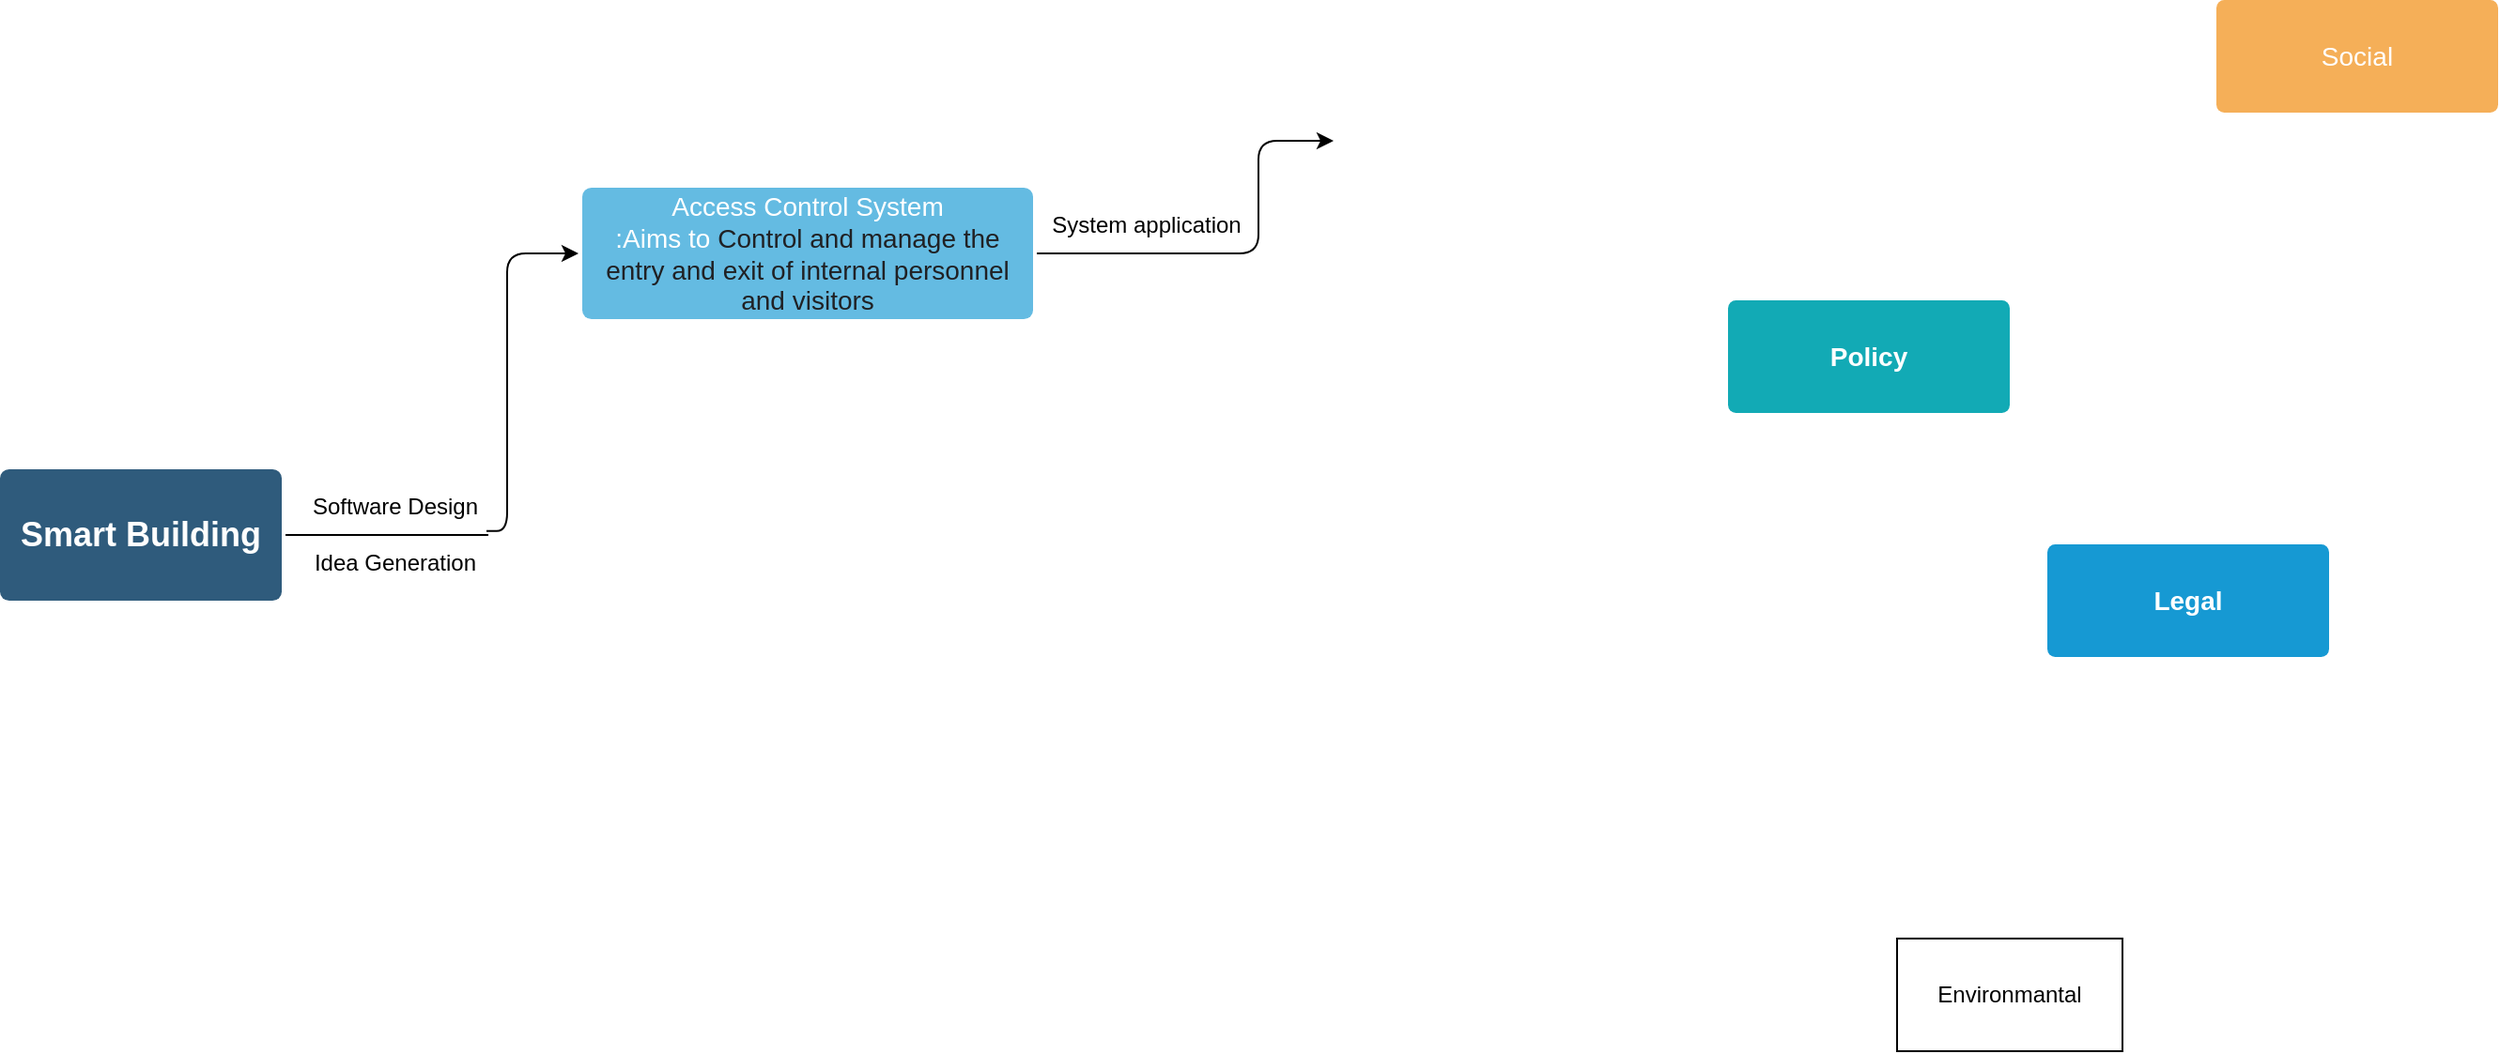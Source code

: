 <mxfile version="13.10.0" type="github">
  <diagram id="6a731a19-8d31-9384-78a2-239565b7b9f0" name="Page-1">
    <mxGraphModel dx="2044" dy="938" grid="1" gridSize="10" guides="1" tooltips="1" connect="1" arrows="1" fold="1" page="1" pageScale="1" pageWidth="1169" pageHeight="827" background="#ffffff" math="0" shadow="0">
      <root>
        <mxCell id="0" />
        <mxCell id="1" parent="0" />
        <mxCell id="1749" value="&lt;font style=&quot;font-size: 18px&quot;&gt;Smart Building&lt;/font&gt;" style="rounded=1;whiteSpace=wrap;html=1;shadow=0;labelBackgroundColor=none;strokeColor=none;strokeWidth=3;fillColor=#2F5B7C;fontFamily=Helvetica;fontSize=16;fontColor=#FFFFFF;align=center;fontStyle=1;spacing=5;arcSize=7;perimeterSpacing=2;" parent="1" vertex="1">
          <mxGeometry x="60" y="330" width="150" height="70" as="geometry" />
        </mxCell>
        <mxCell id="1760" value="Legal" style="rounded=1;whiteSpace=wrap;html=1;shadow=0;labelBackgroundColor=none;strokeColor=none;strokeWidth=3;fillColor=#1699d3;fontFamily=Helvetica;fontSize=14;fontColor=#FFFFFF;align=center;spacing=5;fontStyle=1;arcSize=7;perimeterSpacing=2;" parent="1" vertex="1">
          <mxGeometry x="1150" y="370" width="150" height="60" as="geometry" />
        </mxCell>
        <mxCell id="1761" value="Access Control System&lt;br&gt;&lt;font style=&quot;font-size: 14px&quot;&gt;:Aims to&amp;nbsp;&lt;span style=&quot;color: rgb(32 , 33 , 36) ; font-family: &amp;#34;arial&amp;#34; , sans-serif ; text-align: left&quot;&gt;&lt;font&gt;Control and manage the entry and exit of internal personnel and visitors&lt;/font&gt;&lt;/span&gt;&lt;/font&gt;" style="rounded=1;whiteSpace=wrap;html=1;shadow=0;labelBackgroundColor=none;strokeColor=none;strokeWidth=3;fillColor=#64bbe2;fontFamily=Helvetica;fontSize=14;fontColor=#FFFFFF;align=center;spacing=5;arcSize=7;perimeterSpacing=2;" parent="1" vertex="1">
          <mxGeometry x="370" y="180" width="240" height="70" as="geometry" />
        </mxCell>
        <mxCell id="1765" value="Social" style="rounded=1;whiteSpace=wrap;html=1;shadow=0;labelBackgroundColor=none;strokeColor=none;strokeWidth=3;fillColor=#f5af58;fontFamily=Helvetica;fontSize=14;fontColor=#FFFFFF;align=center;spacing=5;arcSize=7;perimeterSpacing=2;" parent="1" vertex="1">
          <mxGeometry x="1240" y="80" width="150" height="60" as="geometry" />
        </mxCell>
        <mxCell id="1771" value="Policy" style="rounded=1;whiteSpace=wrap;html=1;shadow=0;labelBackgroundColor=none;strokeColor=none;strokeWidth=3;fillColor=#12aab5;fontFamily=Helvetica;fontSize=14;fontColor=#FFFFFF;align=center;spacing=5;fontStyle=1;arcSize=7;perimeterSpacing=2;" parent="1" vertex="1">
          <mxGeometry x="980" y="240.0" width="150" height="60" as="geometry" />
        </mxCell>
        <mxCell id="OQ3E1-0agg7yZBkhoX3U-1785" value="System application" style="text;html=1;align=center;verticalAlign=middle;resizable=0;points=[];autosize=1;" vertex="1" parent="1">
          <mxGeometry x="610" y="190" width="120" height="20" as="geometry" />
        </mxCell>
        <mxCell id="OQ3E1-0agg7yZBkhoX3U-1786" value="" style="endArrow=none;html=1;exitX=1;exitY=0.5;exitDx=0;exitDy=0;" edge="1" parent="1" source="1749">
          <mxGeometry width="50" height="50" relative="1" as="geometry">
            <mxPoint x="380" y="390" as="sourcePoint" />
            <mxPoint x="320" y="365" as="targetPoint" />
          </mxGeometry>
        </mxCell>
        <mxCell id="OQ3E1-0agg7yZBkhoX3U-1787" value="Software Design" style="text;html=1;align=center;verticalAlign=middle;resizable=0;points=[];autosize=1;" vertex="1" parent="1">
          <mxGeometry x="220" y="340" width="100" height="20" as="geometry" />
        </mxCell>
        <mxCell id="OQ3E1-0agg7yZBkhoX3U-1788" value="Idea Generation" style="text;html=1;align=center;verticalAlign=middle;resizable=0;points=[];autosize=1;" vertex="1" parent="1">
          <mxGeometry x="220" y="370" width="100" height="20" as="geometry" />
        </mxCell>
        <mxCell id="OQ3E1-0agg7yZBkhoX3U-1792" value="" style="edgeStyle=elbowEdgeStyle;elbow=horizontal;endArrow=classic;html=1;exitX=0.99;exitY=1.143;exitDx=0;exitDy=0;exitPerimeter=0;entryX=0;entryY=0.5;entryDx=0;entryDy=0;" edge="1" parent="1" source="OQ3E1-0agg7yZBkhoX3U-1787" target="1761">
          <mxGeometry width="50" height="50" relative="1" as="geometry">
            <mxPoint x="340" y="280" as="sourcePoint" />
            <mxPoint x="390" y="230" as="targetPoint" />
            <Array as="points">
              <mxPoint x="330" y="250" />
              <mxPoint x="370" y="215" />
              <mxPoint x="350" y="190" />
              <mxPoint x="340" y="210" />
            </Array>
          </mxGeometry>
        </mxCell>
        <mxCell id="OQ3E1-0agg7yZBkhoX3U-1793" value="" style="edgeStyle=elbowEdgeStyle;elbow=horizontal;endArrow=classic;html=1;exitX=1;exitY=0.5;exitDx=0;exitDy=0;" edge="1" parent="1" source="1761">
          <mxGeometry width="50" height="50" relative="1" as="geometry">
            <mxPoint x="680" y="225" as="sourcePoint" />
            <mxPoint x="770" y="155" as="targetPoint" />
            <Array as="points">
              <mxPoint x="730" y="170" />
            </Array>
          </mxGeometry>
        </mxCell>
        <mxCell id="OQ3E1-0agg7yZBkhoX3U-1794" value="Environmantal" style="whiteSpace=wrap;html=1;" vertex="1" parent="1">
          <mxGeometry x="1070" y="580" width="120" height="60" as="geometry" />
        </mxCell>
      </root>
    </mxGraphModel>
  </diagram>
</mxfile>
